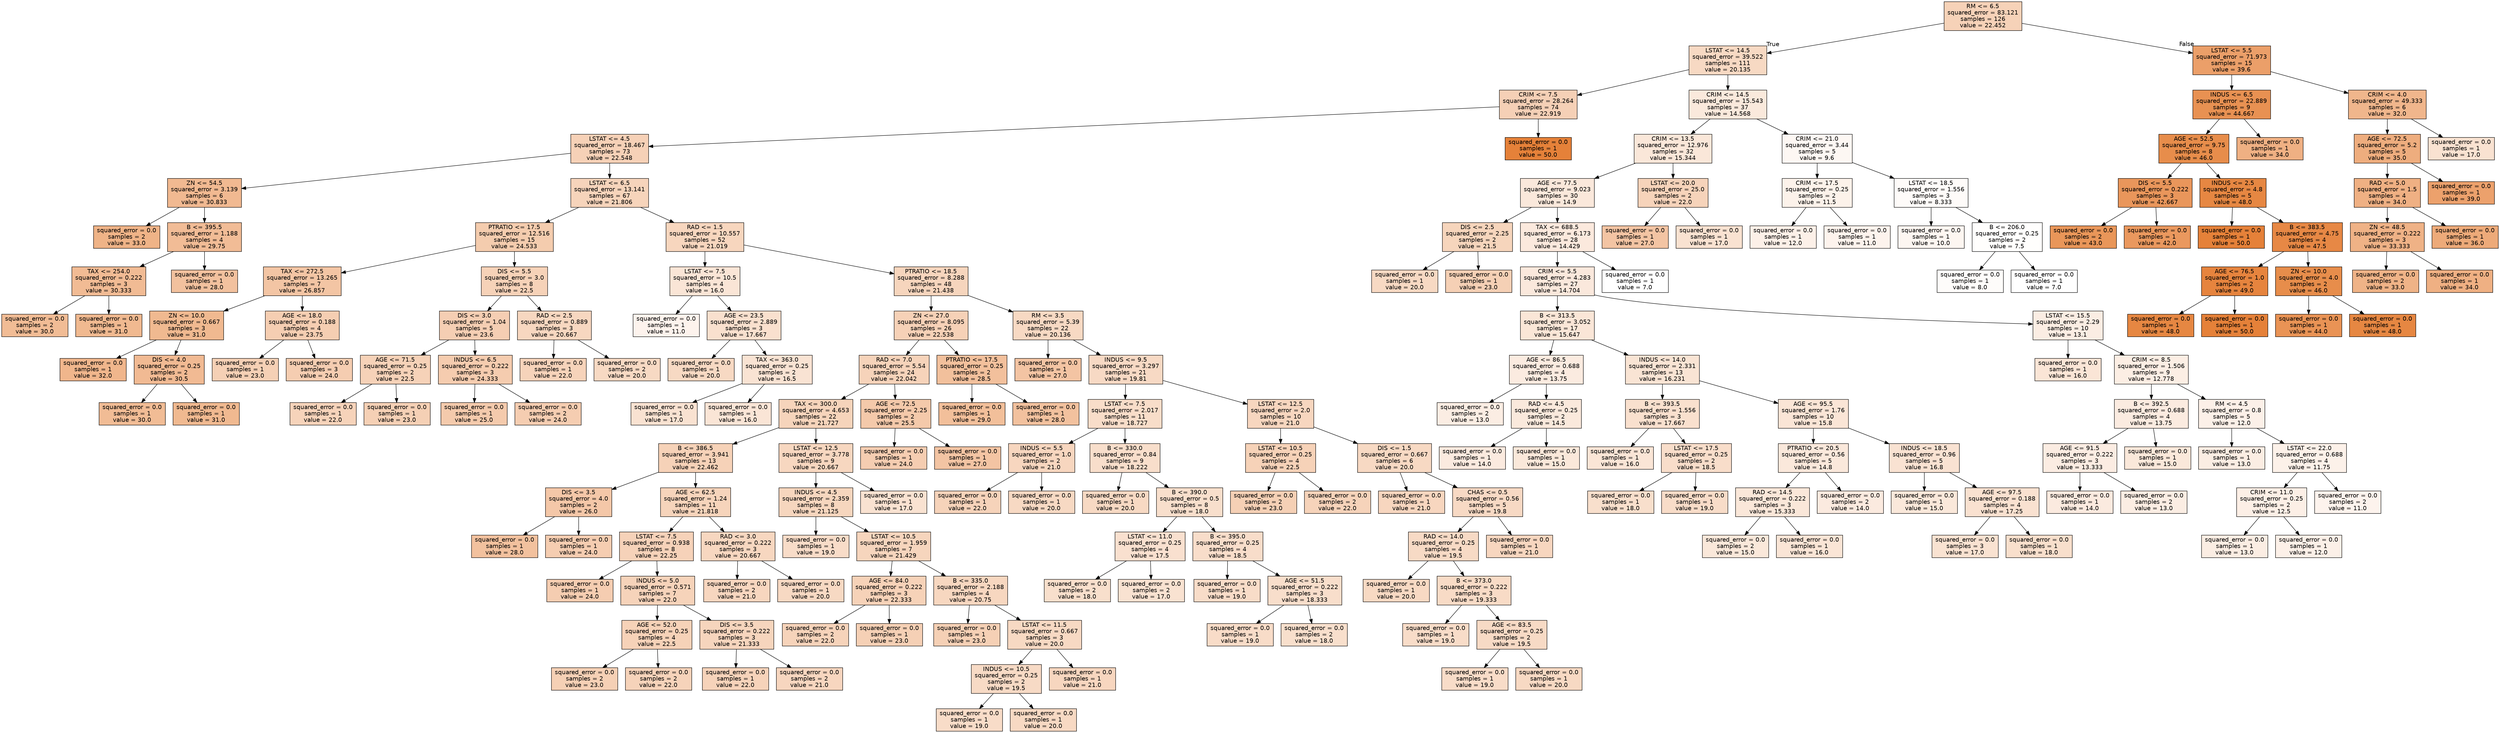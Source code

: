 digraph Tree {
node [shape=box, style="filled", color="black", fontname="helvetica"] ;
edge [fontname="helvetica"] ;
0 [label="RM <= 6.5\nsquared_error = 83.121\nsamples = 126\nvalue = 22.452", fillcolor="#f6d2b8"] ;
1 [label="LSTAT <= 14.5\nsquared_error = 39.522\nsamples = 111\nvalue = 20.135", fillcolor="#f7d9c3"] ;
0 -> 1 [labeldistance=2.5, labelangle=45, headlabel="True"] ;
2 [label="CRIM <= 7.5\nsquared_error = 28.264\nsamples = 74\nvalue = 22.919", fillcolor="#f5d0b6"] ;
1 -> 2 ;
3 [label="LSTAT <= 4.5\nsquared_error = 18.467\nsamples = 73\nvalue = 22.548", fillcolor="#f6d1b7"] ;
2 -> 3 ;
4 [label="ZN <= 54.5\nsquared_error = 3.139\nsamples = 6\nvalue = 30.833", fillcolor="#f1b991"] ;
3 -> 4 ;
5 [label="squared_error = 0.0\nsamples = 2\nvalue = 33.0", fillcolor="#efb387"] ;
4 -> 5 ;
6 [label="B <= 395.5\nsquared_error = 1.188\nsamples = 4\nvalue = 29.75", fillcolor="#f1bc96"] ;
4 -> 6 ;
7 [label="TAX <= 254.0\nsquared_error = 0.222\nsamples = 3\nvalue = 30.333", fillcolor="#f1bb94"] ;
6 -> 7 ;
8 [label="squared_error = 0.0\nsamples = 2\nvalue = 30.0", fillcolor="#f1bc95"] ;
7 -> 8 ;
9 [label="squared_error = 0.0\nsamples = 1\nvalue = 31.0", fillcolor="#f0b990"] ;
7 -> 9 ;
10 [label="squared_error = 0.0\nsamples = 1\nvalue = 28.0", fillcolor="#f2c19e"] ;
6 -> 10 ;
11 [label="LSTAT <= 6.5\nsquared_error = 13.141\nsamples = 67\nvalue = 21.806", fillcolor="#f6d4bb"] ;
3 -> 11 ;
12 [label="PTRATIO <= 17.5\nsquared_error = 12.516\nsamples = 15\nvalue = 24.533", fillcolor="#f4ccae"] ;
11 -> 12 ;
13 [label="TAX <= 272.5\nsquared_error = 13.265\nsamples = 7\nvalue = 26.857", fillcolor="#f3c5a4"] ;
12 -> 13 ;
14 [label="ZN <= 10.0\nsquared_error = 0.667\nsamples = 3\nvalue = 31.0", fillcolor="#f0b990"] ;
13 -> 14 ;
15 [label="squared_error = 0.0\nsamples = 1\nvalue = 32.0", fillcolor="#f0b68c"] ;
14 -> 15 ;
16 [label="DIS <= 4.0\nsquared_error = 0.25\nsamples = 2\nvalue = 30.5", fillcolor="#f1ba93"] ;
14 -> 16 ;
17 [label="squared_error = 0.0\nsamples = 1\nvalue = 30.0", fillcolor="#f1bc95"] ;
16 -> 17 ;
18 [label="squared_error = 0.0\nsamples = 1\nvalue = 31.0", fillcolor="#f0b990"] ;
16 -> 18 ;
19 [label="AGE <= 18.0\nsquared_error = 0.188\nsamples = 4\nvalue = 23.75", fillcolor="#f5ceb2"] ;
13 -> 19 ;
20 [label="squared_error = 0.0\nsamples = 1\nvalue = 23.0", fillcolor="#f5d0b5"] ;
19 -> 20 ;
21 [label="squared_error = 0.0\nsamples = 3\nvalue = 24.0", fillcolor="#f5cdb1"] ;
19 -> 21 ;
22 [label="DIS <= 5.5\nsquared_error = 3.0\nsamples = 8\nvalue = 22.5", fillcolor="#f6d2b8"] ;
12 -> 22 ;
23 [label="DIS <= 3.0\nsquared_error = 1.04\nsamples = 5\nvalue = 23.6", fillcolor="#f5ceb3"] ;
22 -> 23 ;
24 [label="AGE <= 71.5\nsquared_error = 0.25\nsamples = 2\nvalue = 22.5", fillcolor="#f6d2b8"] ;
23 -> 24 ;
25 [label="squared_error = 0.0\nsamples = 1\nvalue = 22.0", fillcolor="#f6d3ba"] ;
24 -> 25 ;
26 [label="squared_error = 0.0\nsamples = 1\nvalue = 23.0", fillcolor="#f5d0b5"] ;
24 -> 26 ;
27 [label="INDUS <= 6.5\nsquared_error = 0.222\nsamples = 3\nvalue = 24.333", fillcolor="#f5ccaf"] ;
23 -> 27 ;
28 [label="squared_error = 0.0\nsamples = 1\nvalue = 25.0", fillcolor="#f4caac"] ;
27 -> 28 ;
29 [label="squared_error = 0.0\nsamples = 2\nvalue = 24.0", fillcolor="#f5cdb1"] ;
27 -> 29 ;
30 [label="RAD <= 2.5\nsquared_error = 0.889\nsamples = 3\nvalue = 20.667", fillcolor="#f7d7c0"] ;
22 -> 30 ;
31 [label="squared_error = 0.0\nsamples = 1\nvalue = 22.0", fillcolor="#f6d3ba"] ;
30 -> 31 ;
32 [label="squared_error = 0.0\nsamples = 2\nvalue = 20.0", fillcolor="#f7d9c3"] ;
30 -> 32 ;
33 [label="RAD <= 1.5\nsquared_error = 10.557\nsamples = 52\nvalue = 21.019", fillcolor="#f7d6be"] ;
11 -> 33 ;
34 [label="LSTAT <= 7.5\nsquared_error = 10.5\nsamples = 4\nvalue = 16.0", fillcolor="#fae5d6"] ;
33 -> 34 ;
35 [label="squared_error = 0.0\nsamples = 1\nvalue = 11.0", fillcolor="#fdf3ed"] ;
34 -> 35 ;
36 [label="AGE <= 23.5\nsquared_error = 2.889\nsamples = 3\nvalue = 17.667", fillcolor="#f9e0ce"] ;
34 -> 36 ;
37 [label="squared_error = 0.0\nsamples = 1\nvalue = 20.0", fillcolor="#f7d9c3"] ;
36 -> 37 ;
38 [label="TAX <= 363.0\nsquared_error = 0.25\nsamples = 2\nvalue = 16.5", fillcolor="#f9e3d3"] ;
36 -> 38 ;
39 [label="squared_error = 0.0\nsamples = 1\nvalue = 17.0", fillcolor="#f9e2d1"] ;
38 -> 39 ;
40 [label="squared_error = 0.0\nsamples = 1\nvalue = 16.0", fillcolor="#fae5d6"] ;
38 -> 40 ;
41 [label="PTRATIO <= 18.5\nsquared_error = 8.288\nsamples = 48\nvalue = 21.438", fillcolor="#f6d5bd"] ;
33 -> 41 ;
42 [label="ZN <= 27.0\nsquared_error = 8.095\nsamples = 26\nvalue = 22.538", fillcolor="#f6d1b7"] ;
41 -> 42 ;
43 [label="RAD <= 7.0\nsquared_error = 5.54\nsamples = 24\nvalue = 22.042", fillcolor="#f6d3ba"] ;
42 -> 43 ;
44 [label="TAX <= 300.0\nsquared_error = 4.653\nsamples = 22\nvalue = 21.727", fillcolor="#f6d4bb"] ;
43 -> 44 ;
45 [label="B <= 386.5\nsquared_error = 3.941\nsamples = 13\nvalue = 22.462", fillcolor="#f6d2b8"] ;
44 -> 45 ;
46 [label="DIS <= 3.5\nsquared_error = 4.0\nsamples = 2\nvalue = 26.0", fillcolor="#f4c7a8"] ;
45 -> 46 ;
47 [label="squared_error = 0.0\nsamples = 1\nvalue = 28.0", fillcolor="#f2c19e"] ;
46 -> 47 ;
48 [label="squared_error = 0.0\nsamples = 1\nvalue = 24.0", fillcolor="#f5cdb1"] ;
46 -> 48 ;
49 [label="AGE <= 62.5\nsquared_error = 1.24\nsamples = 11\nvalue = 21.818", fillcolor="#f6d4bb"] ;
45 -> 49 ;
50 [label="LSTAT <= 7.5\nsquared_error = 0.938\nsamples = 8\nvalue = 22.25", fillcolor="#f6d2b9"] ;
49 -> 50 ;
51 [label="squared_error = 0.0\nsamples = 1\nvalue = 24.0", fillcolor="#f5cdb1"] ;
50 -> 51 ;
52 [label="INDUS <= 5.0\nsquared_error = 0.571\nsamples = 7\nvalue = 22.0", fillcolor="#f6d3ba"] ;
50 -> 52 ;
53 [label="AGE <= 52.0\nsquared_error = 0.25\nsamples = 4\nvalue = 22.5", fillcolor="#f6d2b8"] ;
52 -> 53 ;
54 [label="squared_error = 0.0\nsamples = 2\nvalue = 23.0", fillcolor="#f5d0b5"] ;
53 -> 54 ;
55 [label="squared_error = 0.0\nsamples = 2\nvalue = 22.0", fillcolor="#f6d3ba"] ;
53 -> 55 ;
56 [label="DIS <= 3.5\nsquared_error = 0.222\nsamples = 3\nvalue = 21.333", fillcolor="#f6d5bd"] ;
52 -> 56 ;
57 [label="squared_error = 0.0\nsamples = 1\nvalue = 22.0", fillcolor="#f6d3ba"] ;
56 -> 57 ;
58 [label="squared_error = 0.0\nsamples = 2\nvalue = 21.0", fillcolor="#f7d6bf"] ;
56 -> 58 ;
59 [label="RAD <= 3.0\nsquared_error = 0.222\nsamples = 3\nvalue = 20.667", fillcolor="#f7d7c0"] ;
49 -> 59 ;
60 [label="squared_error = 0.0\nsamples = 2\nvalue = 21.0", fillcolor="#f7d6bf"] ;
59 -> 60 ;
61 [label="squared_error = 0.0\nsamples = 1\nvalue = 20.0", fillcolor="#f7d9c3"] ;
59 -> 61 ;
62 [label="LSTAT <= 12.5\nsquared_error = 3.778\nsamples = 9\nvalue = 20.667", fillcolor="#f7d7c0"] ;
44 -> 62 ;
63 [label="INDUS <= 4.5\nsquared_error = 2.359\nsamples = 8\nvalue = 21.125", fillcolor="#f6d6be"] ;
62 -> 63 ;
64 [label="squared_error = 0.0\nsamples = 1\nvalue = 19.0", fillcolor="#f8dcc8"] ;
63 -> 64 ;
65 [label="LSTAT <= 10.5\nsquared_error = 1.959\nsamples = 7\nvalue = 21.429", fillcolor="#f6d5bd"] ;
63 -> 65 ;
66 [label="AGE <= 84.0\nsquared_error = 0.222\nsamples = 3\nvalue = 22.333", fillcolor="#f6d2b8"] ;
65 -> 66 ;
67 [label="squared_error = 0.0\nsamples = 2\nvalue = 22.0", fillcolor="#f6d3ba"] ;
66 -> 67 ;
68 [label="squared_error = 0.0\nsamples = 1\nvalue = 23.0", fillcolor="#f5d0b5"] ;
66 -> 68 ;
69 [label="B <= 335.0\nsquared_error = 2.188\nsamples = 4\nvalue = 20.75", fillcolor="#f7d7c0"] ;
65 -> 69 ;
70 [label="squared_error = 0.0\nsamples = 1\nvalue = 23.0", fillcolor="#f5d0b5"] ;
69 -> 70 ;
71 [label="LSTAT <= 11.5\nsquared_error = 0.667\nsamples = 3\nvalue = 20.0", fillcolor="#f7d9c3"] ;
69 -> 71 ;
72 [label="INDUS <= 10.5\nsquared_error = 0.25\nsamples = 2\nvalue = 19.5", fillcolor="#f7dac5"] ;
71 -> 72 ;
73 [label="squared_error = 0.0\nsamples = 1\nvalue = 19.0", fillcolor="#f8dcc8"] ;
72 -> 73 ;
74 [label="squared_error = 0.0\nsamples = 1\nvalue = 20.0", fillcolor="#f7d9c3"] ;
72 -> 74 ;
75 [label="squared_error = 0.0\nsamples = 1\nvalue = 21.0", fillcolor="#f7d6bf"] ;
71 -> 75 ;
76 [label="squared_error = 0.0\nsamples = 1\nvalue = 17.0", fillcolor="#f9e2d1"] ;
62 -> 76 ;
77 [label="AGE <= 72.5\nsquared_error = 2.25\nsamples = 2\nvalue = 25.5", fillcolor="#f4c9aa"] ;
43 -> 77 ;
78 [label="squared_error = 0.0\nsamples = 1\nvalue = 24.0", fillcolor="#f5cdb1"] ;
77 -> 78 ;
79 [label="squared_error = 0.0\nsamples = 1\nvalue = 27.0", fillcolor="#f3c4a3"] ;
77 -> 79 ;
80 [label="PTRATIO <= 17.5\nsquared_error = 0.25\nsamples = 2\nvalue = 28.5", fillcolor="#f2c09c"] ;
42 -> 80 ;
81 [label="squared_error = 0.0\nsamples = 1\nvalue = 29.0", fillcolor="#f2bf9a"] ;
80 -> 81 ;
82 [label="squared_error = 0.0\nsamples = 1\nvalue = 28.0", fillcolor="#f2c19e"] ;
80 -> 82 ;
83 [label="RM <= 3.5\nsquared_error = 5.39\nsamples = 22\nvalue = 20.136", fillcolor="#f7d9c3"] ;
41 -> 83 ;
84 [label="squared_error = 0.0\nsamples = 1\nvalue = 27.0", fillcolor="#f3c4a3"] ;
83 -> 84 ;
85 [label="INDUS <= 9.5\nsquared_error = 3.297\nsamples = 21\nvalue = 19.81", fillcolor="#f7d9c4"] ;
83 -> 85 ;
86 [label="LSTAT <= 7.5\nsquared_error = 2.017\nsamples = 11\nvalue = 18.727", fillcolor="#f8ddc9"] ;
85 -> 86 ;
87 [label="INDUS <= 5.5\nsquared_error = 1.0\nsamples = 2\nvalue = 21.0", fillcolor="#f7d6bf"] ;
86 -> 87 ;
88 [label="squared_error = 0.0\nsamples = 1\nvalue = 22.0", fillcolor="#f6d3ba"] ;
87 -> 88 ;
89 [label="squared_error = 0.0\nsamples = 1\nvalue = 20.0", fillcolor="#f7d9c3"] ;
87 -> 89 ;
90 [label="B <= 330.0\nsquared_error = 0.84\nsamples = 9\nvalue = 18.222", fillcolor="#f8decb"] ;
86 -> 90 ;
91 [label="squared_error = 0.0\nsamples = 1\nvalue = 20.0", fillcolor="#f7d9c3"] ;
90 -> 91 ;
92 [label="B <= 390.0\nsquared_error = 0.5\nsamples = 8\nvalue = 18.0", fillcolor="#f8dfcc"] ;
90 -> 92 ;
93 [label="LSTAT <= 11.0\nsquared_error = 0.25\nsamples = 4\nvalue = 17.5", fillcolor="#f9e0cf"] ;
92 -> 93 ;
94 [label="squared_error = 0.0\nsamples = 2\nvalue = 18.0", fillcolor="#f8dfcc"] ;
93 -> 94 ;
95 [label="squared_error = 0.0\nsamples = 2\nvalue = 17.0", fillcolor="#f9e2d1"] ;
93 -> 95 ;
96 [label="B <= 395.0\nsquared_error = 0.25\nsamples = 4\nvalue = 18.5", fillcolor="#f8ddca"] ;
92 -> 96 ;
97 [label="squared_error = 0.0\nsamples = 1\nvalue = 19.0", fillcolor="#f8dcc8"] ;
96 -> 97 ;
98 [label="AGE <= 51.5\nsquared_error = 0.222\nsamples = 3\nvalue = 18.333", fillcolor="#f8decb"] ;
96 -> 98 ;
99 [label="squared_error = 0.0\nsamples = 1\nvalue = 19.0", fillcolor="#f8dcc8"] ;
98 -> 99 ;
100 [label="squared_error = 0.0\nsamples = 2\nvalue = 18.0", fillcolor="#f8dfcc"] ;
98 -> 100 ;
101 [label="LSTAT <= 12.5\nsquared_error = 2.0\nsamples = 10\nvalue = 21.0", fillcolor="#f7d6bf"] ;
85 -> 101 ;
102 [label="LSTAT <= 10.5\nsquared_error = 0.25\nsamples = 4\nvalue = 22.5", fillcolor="#f6d2b8"] ;
101 -> 102 ;
103 [label="squared_error = 0.0\nsamples = 2\nvalue = 23.0", fillcolor="#f5d0b5"] ;
102 -> 103 ;
104 [label="squared_error = 0.0\nsamples = 2\nvalue = 22.0", fillcolor="#f6d3ba"] ;
102 -> 104 ;
105 [label="DIS <= 1.5\nsquared_error = 0.667\nsamples = 6\nvalue = 20.0", fillcolor="#f7d9c3"] ;
101 -> 105 ;
106 [label="squared_error = 0.0\nsamples = 1\nvalue = 21.0", fillcolor="#f7d6bf"] ;
105 -> 106 ;
107 [label="CHAS <= 0.5\nsquared_error = 0.56\nsamples = 5\nvalue = 19.8", fillcolor="#f7d9c4"] ;
105 -> 107 ;
108 [label="RAD <= 14.0\nsquared_error = 0.25\nsamples = 4\nvalue = 19.5", fillcolor="#f7dac5"] ;
107 -> 108 ;
109 [label="squared_error = 0.0\nsamples = 1\nvalue = 20.0", fillcolor="#f7d9c3"] ;
108 -> 109 ;
110 [label="B <= 373.0\nsquared_error = 0.222\nsamples = 3\nvalue = 19.333", fillcolor="#f8dbc6"] ;
108 -> 110 ;
111 [label="squared_error = 0.0\nsamples = 1\nvalue = 19.0", fillcolor="#f8dcc8"] ;
110 -> 111 ;
112 [label="AGE <= 83.5\nsquared_error = 0.25\nsamples = 2\nvalue = 19.5", fillcolor="#f7dac5"] ;
110 -> 112 ;
113 [label="squared_error = 0.0\nsamples = 1\nvalue = 19.0", fillcolor="#f8dcc8"] ;
112 -> 113 ;
114 [label="squared_error = 0.0\nsamples = 1\nvalue = 20.0", fillcolor="#f7d9c3"] ;
112 -> 114 ;
115 [label="squared_error = 0.0\nsamples = 1\nvalue = 21.0", fillcolor="#f7d6bf"] ;
107 -> 115 ;
116 [label="squared_error = 0.0\nsamples = 1\nvalue = 50.0", fillcolor="#e58139"] ;
2 -> 116 ;
117 [label="CRIM <= 14.5\nsquared_error = 15.543\nsamples = 37\nvalue = 14.568", fillcolor="#fae9dc"] ;
1 -> 117 ;
118 [label="CRIM <= 13.5\nsquared_error = 12.976\nsamples = 32\nvalue = 15.344", fillcolor="#fae7d9"] ;
117 -> 118 ;
119 [label="AGE <= 77.5\nsquared_error = 9.023\nsamples = 30\nvalue = 14.9", fillcolor="#fae8db"] ;
118 -> 119 ;
120 [label="DIS <= 2.5\nsquared_error = 2.25\nsamples = 2\nvalue = 21.5", fillcolor="#f6d5bc"] ;
119 -> 120 ;
121 [label="squared_error = 0.0\nsamples = 1\nvalue = 20.0", fillcolor="#f7d9c3"] ;
120 -> 121 ;
122 [label="squared_error = 0.0\nsamples = 1\nvalue = 23.0", fillcolor="#f5d0b5"] ;
120 -> 122 ;
123 [label="TAX <= 688.5\nsquared_error = 6.173\nsamples = 28\nvalue = 14.429", fillcolor="#fbe9dd"] ;
119 -> 123 ;
124 [label="CRIM <= 5.5\nsquared_error = 4.283\nsamples = 27\nvalue = 14.704", fillcolor="#fae8dc"] ;
123 -> 124 ;
125 [label="B <= 313.5\nsquared_error = 3.052\nsamples = 17\nvalue = 15.647", fillcolor="#fae6d7"] ;
124 -> 125 ;
126 [label="AGE <= 86.5\nsquared_error = 0.688\nsamples = 4\nvalue = 13.75", fillcolor="#fbebe0"] ;
125 -> 126 ;
127 [label="squared_error = 0.0\nsamples = 2\nvalue = 13.0", fillcolor="#fbede3"] ;
126 -> 127 ;
128 [label="RAD <= 4.5\nsquared_error = 0.25\nsamples = 2\nvalue = 14.5", fillcolor="#fae9dc"] ;
126 -> 128 ;
129 [label="squared_error = 0.0\nsamples = 1\nvalue = 14.0", fillcolor="#fbeadf"] ;
128 -> 129 ;
130 [label="squared_error = 0.0\nsamples = 1\nvalue = 15.0", fillcolor="#fae8da"] ;
128 -> 130 ;
131 [label="INDUS <= 14.0\nsquared_error = 2.331\nsamples = 13\nvalue = 16.231", fillcolor="#f9e4d4"] ;
125 -> 131 ;
132 [label="B <= 393.5\nsquared_error = 1.556\nsamples = 3\nvalue = 17.667", fillcolor="#f9e0ce"] ;
131 -> 132 ;
133 [label="squared_error = 0.0\nsamples = 1\nvalue = 16.0", fillcolor="#fae5d6"] ;
132 -> 133 ;
134 [label="LSTAT <= 17.5\nsquared_error = 0.25\nsamples = 2\nvalue = 18.5", fillcolor="#f8ddca"] ;
132 -> 134 ;
135 [label="squared_error = 0.0\nsamples = 1\nvalue = 18.0", fillcolor="#f8dfcc"] ;
134 -> 135 ;
136 [label="squared_error = 0.0\nsamples = 1\nvalue = 19.0", fillcolor="#f8dcc8"] ;
134 -> 136 ;
137 [label="AGE <= 95.5\nsquared_error = 1.76\nsamples = 10\nvalue = 15.8", fillcolor="#fae5d6"] ;
131 -> 137 ;
138 [label="PTRATIO <= 20.5\nsquared_error = 0.56\nsamples = 5\nvalue = 14.8", fillcolor="#fae8db"] ;
137 -> 138 ;
139 [label="RAD <= 14.5\nsquared_error = 0.222\nsamples = 3\nvalue = 15.333", fillcolor="#fae7d9"] ;
138 -> 139 ;
140 [label="squared_error = 0.0\nsamples = 2\nvalue = 15.0", fillcolor="#fae8da"] ;
139 -> 140 ;
141 [label="squared_error = 0.0\nsamples = 1\nvalue = 16.0", fillcolor="#fae5d6"] ;
139 -> 141 ;
142 [label="squared_error = 0.0\nsamples = 2\nvalue = 14.0", fillcolor="#fbeadf"] ;
138 -> 142 ;
143 [label="INDUS <= 18.5\nsquared_error = 0.96\nsamples = 5\nvalue = 16.8", fillcolor="#f9e2d2"] ;
137 -> 143 ;
144 [label="squared_error = 0.0\nsamples = 1\nvalue = 15.0", fillcolor="#fae8da"] ;
143 -> 144 ;
145 [label="AGE <= 97.5\nsquared_error = 0.188\nsamples = 4\nvalue = 17.25", fillcolor="#f9e1d0"] ;
143 -> 145 ;
146 [label="squared_error = 0.0\nsamples = 3\nvalue = 17.0", fillcolor="#f9e2d1"] ;
145 -> 146 ;
147 [label="squared_error = 0.0\nsamples = 1\nvalue = 18.0", fillcolor="#f8dfcc"] ;
145 -> 147 ;
148 [label="LSTAT <= 15.5\nsquared_error = 2.29\nsamples = 10\nvalue = 13.1", fillcolor="#fbede3"] ;
124 -> 148 ;
149 [label="squared_error = 0.0\nsamples = 1\nvalue = 16.0", fillcolor="#fae5d6"] ;
148 -> 149 ;
150 [label="CRIM <= 8.5\nsquared_error = 1.506\nsamples = 9\nvalue = 12.778", fillcolor="#fceee4"] ;
148 -> 150 ;
151 [label="B <= 392.5\nsquared_error = 0.688\nsamples = 4\nvalue = 13.75", fillcolor="#fbebe0"] ;
150 -> 151 ;
152 [label="AGE <= 91.5\nsquared_error = 0.222\nsamples = 3\nvalue = 13.333", fillcolor="#fbece2"] ;
151 -> 152 ;
153 [label="squared_error = 0.0\nsamples = 1\nvalue = 14.0", fillcolor="#fbeadf"] ;
152 -> 153 ;
154 [label="squared_error = 0.0\nsamples = 2\nvalue = 13.0", fillcolor="#fbede3"] ;
152 -> 154 ;
155 [label="squared_error = 0.0\nsamples = 1\nvalue = 15.0", fillcolor="#fae8da"] ;
151 -> 155 ;
156 [label="RM <= 4.5\nsquared_error = 0.8\nsamples = 5\nvalue = 12.0", fillcolor="#fcf0e8"] ;
150 -> 156 ;
157 [label="squared_error = 0.0\nsamples = 1\nvalue = 13.0", fillcolor="#fbede3"] ;
156 -> 157 ;
158 [label="LSTAT <= 22.0\nsquared_error = 0.688\nsamples = 4\nvalue = 11.75", fillcolor="#fcf1e9"] ;
156 -> 158 ;
159 [label="CRIM <= 11.0\nsquared_error = 0.25\nsamples = 2\nvalue = 12.5", fillcolor="#fcefe6"] ;
158 -> 159 ;
160 [label="squared_error = 0.0\nsamples = 1\nvalue = 13.0", fillcolor="#fbede3"] ;
159 -> 160 ;
161 [label="squared_error = 0.0\nsamples = 1\nvalue = 12.0", fillcolor="#fcf0e8"] ;
159 -> 161 ;
162 [label="squared_error = 0.0\nsamples = 2\nvalue = 11.0", fillcolor="#fdf3ed"] ;
158 -> 162 ;
163 [label="squared_error = 0.0\nsamples = 1\nvalue = 7.0", fillcolor="#ffffff"] ;
123 -> 163 ;
164 [label="LSTAT <= 20.0\nsquared_error = 25.0\nsamples = 2\nvalue = 22.0", fillcolor="#f6d3ba"] ;
118 -> 164 ;
165 [label="squared_error = 0.0\nsamples = 1\nvalue = 27.0", fillcolor="#f3c4a3"] ;
164 -> 165 ;
166 [label="squared_error = 0.0\nsamples = 1\nvalue = 17.0", fillcolor="#f9e2d1"] ;
164 -> 166 ;
167 [label="CRIM <= 21.0\nsquared_error = 3.44\nsamples = 5\nvalue = 9.6", fillcolor="#fdf7f3"] ;
117 -> 167 ;
168 [label="CRIM <= 17.5\nsquared_error = 0.25\nsamples = 2\nvalue = 11.5", fillcolor="#fcf2ea"] ;
167 -> 168 ;
169 [label="squared_error = 0.0\nsamples = 1\nvalue = 12.0", fillcolor="#fcf0e8"] ;
168 -> 169 ;
170 [label="squared_error = 0.0\nsamples = 1\nvalue = 11.0", fillcolor="#fdf3ed"] ;
168 -> 170 ;
171 [label="LSTAT <= 18.5\nsquared_error = 1.556\nsamples = 3\nvalue = 8.333", fillcolor="#fefbf9"] ;
167 -> 171 ;
172 [label="squared_error = 0.0\nsamples = 1\nvalue = 10.0", fillcolor="#fdf6f1"] ;
171 -> 172 ;
173 [label="B <= 206.0\nsquared_error = 0.25\nsamples = 2\nvalue = 7.5", fillcolor="#fffefd"] ;
171 -> 173 ;
174 [label="squared_error = 0.0\nsamples = 1\nvalue = 8.0", fillcolor="#fefcfa"] ;
173 -> 174 ;
175 [label="squared_error = 0.0\nsamples = 1\nvalue = 7.0", fillcolor="#ffffff"] ;
173 -> 175 ;
176 [label="LSTAT <= 5.5\nsquared_error = 71.973\nsamples = 15\nvalue = 39.6", fillcolor="#eb9f69"] ;
0 -> 176 [labeldistance=2.5, labelangle=-45, headlabel="False"] ;
177 [label="INDUS <= 6.5\nsquared_error = 22.889\nsamples = 9\nvalue = 44.667", fillcolor="#e89152"] ;
176 -> 177 ;
178 [label="AGE <= 52.5\nsquared_error = 9.75\nsamples = 8\nvalue = 46.0", fillcolor="#e78d4b"] ;
177 -> 178 ;
179 [label="DIS <= 5.5\nsquared_error = 0.222\nsamples = 3\nvalue = 42.667", fillcolor="#e9965b"] ;
178 -> 179 ;
180 [label="squared_error = 0.0\nsamples = 2\nvalue = 43.0", fillcolor="#e99659"] ;
179 -> 180 ;
181 [label="squared_error = 0.0\nsamples = 1\nvalue = 42.0", fillcolor="#ea985e"] ;
179 -> 181 ;
182 [label="INDUS <= 2.5\nsquared_error = 4.8\nsamples = 5\nvalue = 48.0", fillcolor="#e68742"] ;
178 -> 182 ;
183 [label="squared_error = 0.0\nsamples = 1\nvalue = 50.0", fillcolor="#e58139"] ;
182 -> 183 ;
184 [label="B <= 383.5\nsquared_error = 4.75\nsamples = 4\nvalue = 47.5", fillcolor="#e78845"] ;
182 -> 184 ;
185 [label="AGE <= 76.5\nsquared_error = 1.0\nsamples = 2\nvalue = 49.0", fillcolor="#e6843e"] ;
184 -> 185 ;
186 [label="squared_error = 0.0\nsamples = 1\nvalue = 48.0", fillcolor="#e68742"] ;
185 -> 186 ;
187 [label="squared_error = 0.0\nsamples = 1\nvalue = 50.0", fillcolor="#e58139"] ;
185 -> 187 ;
188 [label="ZN <= 10.0\nsquared_error = 4.0\nsamples = 2\nvalue = 46.0", fillcolor="#e78d4b"] ;
184 -> 188 ;
189 [label="squared_error = 0.0\nsamples = 1\nvalue = 44.0", fillcolor="#e99355"] ;
188 -> 189 ;
190 [label="squared_error = 0.0\nsamples = 1\nvalue = 48.0", fillcolor="#e68742"] ;
188 -> 190 ;
191 [label="squared_error = 0.0\nsamples = 1\nvalue = 34.0", fillcolor="#efb083"] ;
177 -> 191 ;
192 [label="CRIM <= 4.0\nsquared_error = 49.333\nsamples = 6\nvalue = 32.0", fillcolor="#f0b68c"] ;
176 -> 192 ;
193 [label="AGE <= 72.5\nsquared_error = 5.2\nsamples = 5\nvalue = 35.0", fillcolor="#eead7e"] ;
192 -> 193 ;
194 [label="RAD <= 5.0\nsquared_error = 1.5\nsamples = 4\nvalue = 34.0", fillcolor="#efb083"] ;
193 -> 194 ;
195 [label="ZN <= 48.5\nsquared_error = 0.222\nsamples = 3\nvalue = 33.333", fillcolor="#efb286"] ;
194 -> 195 ;
196 [label="squared_error = 0.0\nsamples = 2\nvalue = 33.0", fillcolor="#efb387"] ;
195 -> 196 ;
197 [label="squared_error = 0.0\nsamples = 1\nvalue = 34.0", fillcolor="#efb083"] ;
195 -> 197 ;
198 [label="squared_error = 0.0\nsamples = 1\nvalue = 36.0", fillcolor="#edaa79"] ;
194 -> 198 ;
199 [label="squared_error = 0.0\nsamples = 1\nvalue = 39.0", fillcolor="#eca16c"] ;
193 -> 199 ;
200 [label="squared_error = 0.0\nsamples = 1\nvalue = 17.0", fillcolor="#f9e2d1"] ;
192 -> 200 ;
}